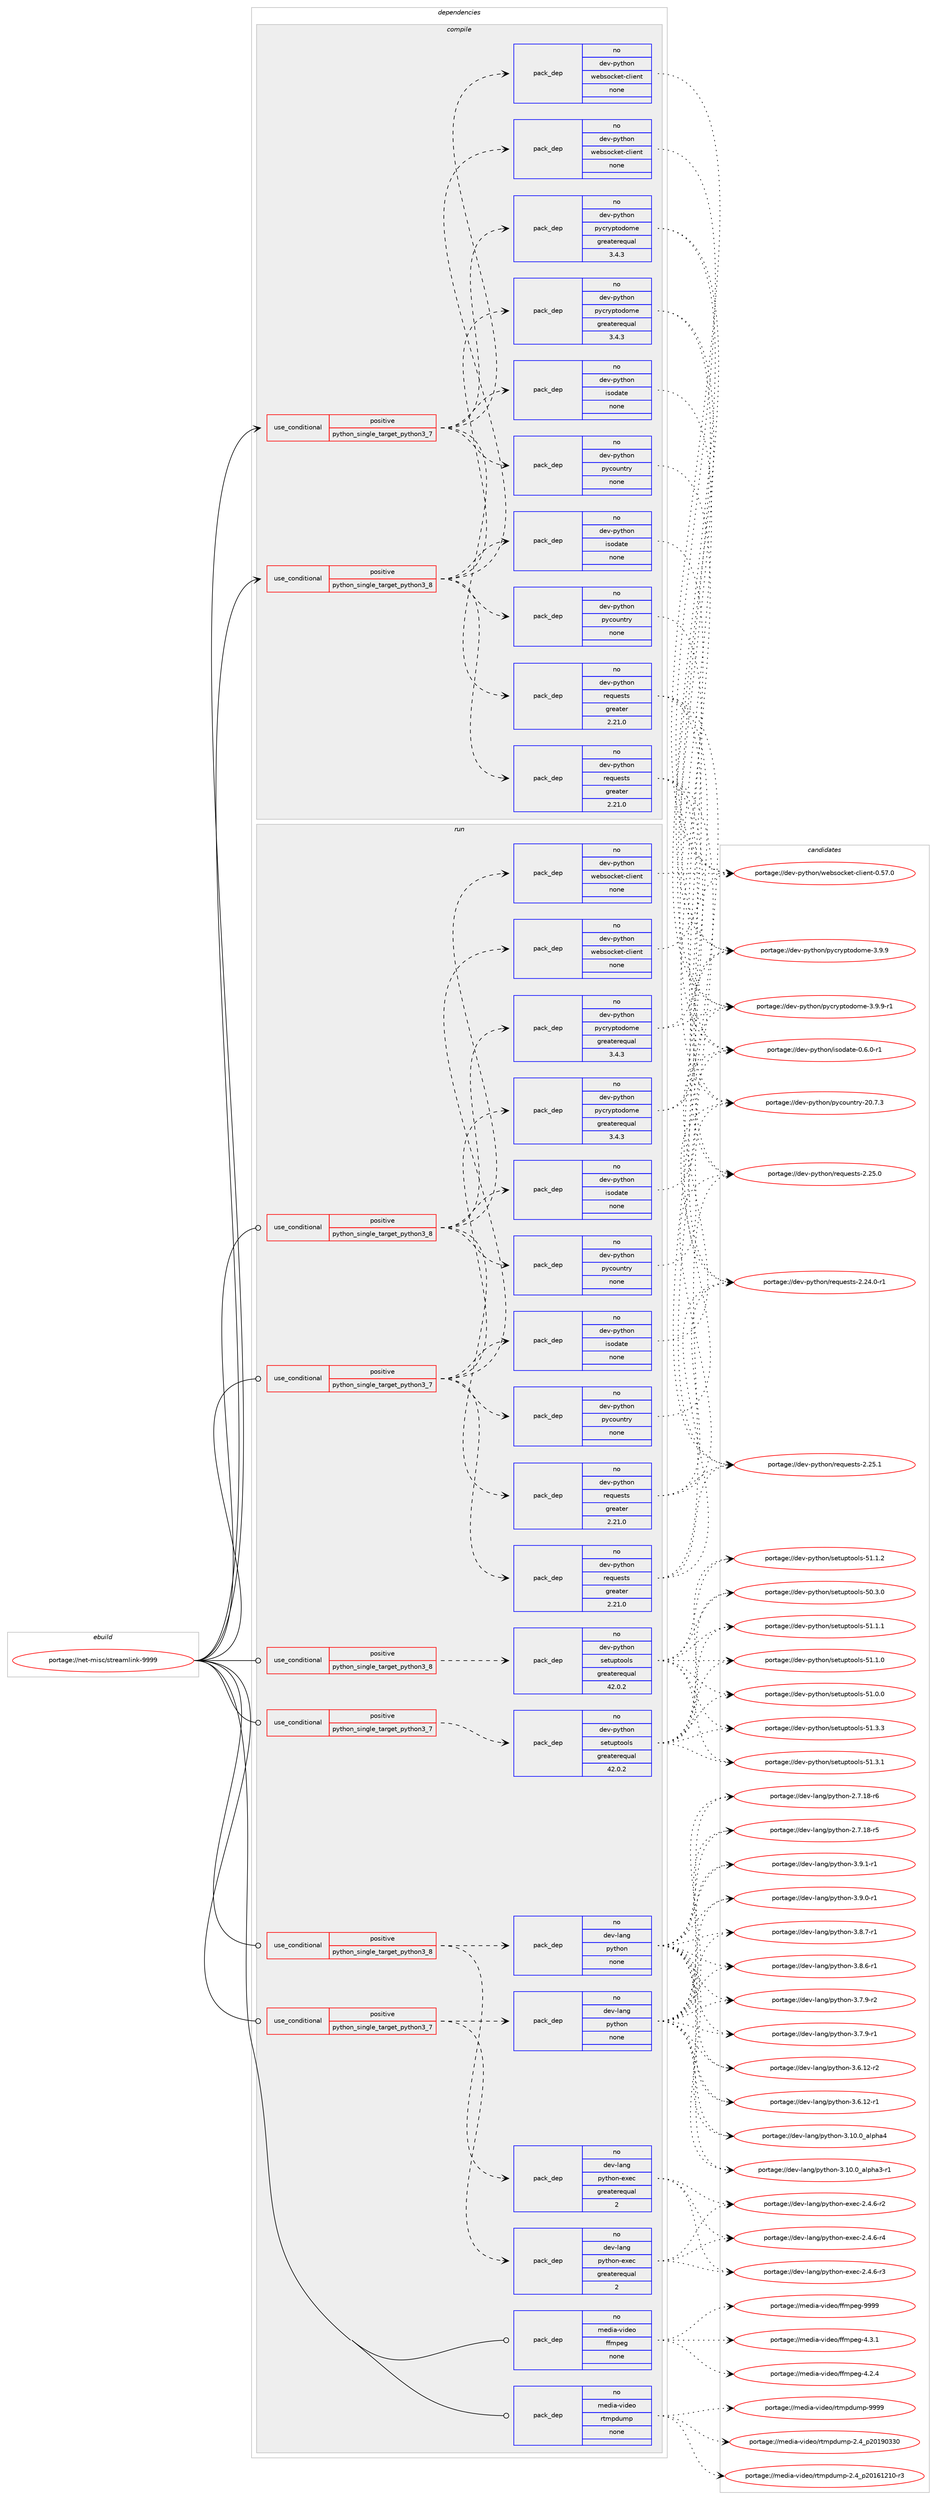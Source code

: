 digraph prolog {

# *************
# Graph options
# *************

newrank=true;
concentrate=true;
compound=true;
graph [rankdir=LR,fontname=Helvetica,fontsize=10,ranksep=1.5];#, ranksep=2.5, nodesep=0.2];
edge  [arrowhead=vee];
node  [fontname=Helvetica,fontsize=10];

# **********
# The ebuild
# **********

subgraph cluster_leftcol {
color=gray;
rank=same;
label=<<i>ebuild</i>>;
id [label="portage://net-misc/streamlink-9999", color=red, width=4, href="../net-misc/streamlink-9999.svg"];
}

# ****************
# The dependencies
# ****************

subgraph cluster_midcol {
color=gray;
label=<<i>dependencies</i>>;
subgraph cluster_compile {
fillcolor="#eeeeee";
style=filled;
label=<<i>compile</i>>;
subgraph cond7272 {
dependency23653 [label=<<TABLE BORDER="0" CELLBORDER="1" CELLSPACING="0" CELLPADDING="4"><TR><TD ROWSPAN="3" CELLPADDING="10">use_conditional</TD></TR><TR><TD>positive</TD></TR><TR><TD>python_single_target_python3_7</TD></TR></TABLE>>, shape=none, color=red];
subgraph pack16192 {
dependency23654 [label=<<TABLE BORDER="0" CELLBORDER="1" CELLSPACING="0" CELLPADDING="4" WIDTH="220"><TR><TD ROWSPAN="6" CELLPADDING="30">pack_dep</TD></TR><TR><TD WIDTH="110">no</TD></TR><TR><TD>dev-python</TD></TR><TR><TD>requests</TD></TR><TR><TD>greater</TD></TR><TR><TD>2.21.0</TD></TR></TABLE>>, shape=none, color=blue];
}
dependency23653:e -> dependency23654:w [weight=20,style="dashed",arrowhead="vee"];
subgraph pack16193 {
dependency23655 [label=<<TABLE BORDER="0" CELLBORDER="1" CELLSPACING="0" CELLPADDING="4" WIDTH="220"><TR><TD ROWSPAN="6" CELLPADDING="30">pack_dep</TD></TR><TR><TD WIDTH="110">no</TD></TR><TR><TD>dev-python</TD></TR><TR><TD>isodate</TD></TR><TR><TD>none</TD></TR><TR><TD></TD></TR></TABLE>>, shape=none, color=blue];
}
dependency23653:e -> dependency23655:w [weight=20,style="dashed",arrowhead="vee"];
subgraph pack16194 {
dependency23656 [label=<<TABLE BORDER="0" CELLBORDER="1" CELLSPACING="0" CELLPADDING="4" WIDTH="220"><TR><TD ROWSPAN="6" CELLPADDING="30">pack_dep</TD></TR><TR><TD WIDTH="110">no</TD></TR><TR><TD>dev-python</TD></TR><TR><TD>websocket-client</TD></TR><TR><TD>none</TD></TR><TR><TD></TD></TR></TABLE>>, shape=none, color=blue];
}
dependency23653:e -> dependency23656:w [weight=20,style="dashed",arrowhead="vee"];
subgraph pack16195 {
dependency23657 [label=<<TABLE BORDER="0" CELLBORDER="1" CELLSPACING="0" CELLPADDING="4" WIDTH="220"><TR><TD ROWSPAN="6" CELLPADDING="30">pack_dep</TD></TR><TR><TD WIDTH="110">no</TD></TR><TR><TD>dev-python</TD></TR><TR><TD>pycountry</TD></TR><TR><TD>none</TD></TR><TR><TD></TD></TR></TABLE>>, shape=none, color=blue];
}
dependency23653:e -> dependency23657:w [weight=20,style="dashed",arrowhead="vee"];
subgraph pack16196 {
dependency23658 [label=<<TABLE BORDER="0" CELLBORDER="1" CELLSPACING="0" CELLPADDING="4" WIDTH="220"><TR><TD ROWSPAN="6" CELLPADDING="30">pack_dep</TD></TR><TR><TD WIDTH="110">no</TD></TR><TR><TD>dev-python</TD></TR><TR><TD>pycryptodome</TD></TR><TR><TD>greaterequal</TD></TR><TR><TD>3.4.3</TD></TR></TABLE>>, shape=none, color=blue];
}
dependency23653:e -> dependency23658:w [weight=20,style="dashed",arrowhead="vee"];
}
id:e -> dependency23653:w [weight=20,style="solid",arrowhead="vee"];
subgraph cond7273 {
dependency23659 [label=<<TABLE BORDER="0" CELLBORDER="1" CELLSPACING="0" CELLPADDING="4"><TR><TD ROWSPAN="3" CELLPADDING="10">use_conditional</TD></TR><TR><TD>positive</TD></TR><TR><TD>python_single_target_python3_8</TD></TR></TABLE>>, shape=none, color=red];
subgraph pack16197 {
dependency23660 [label=<<TABLE BORDER="0" CELLBORDER="1" CELLSPACING="0" CELLPADDING="4" WIDTH="220"><TR><TD ROWSPAN="6" CELLPADDING="30">pack_dep</TD></TR><TR><TD WIDTH="110">no</TD></TR><TR><TD>dev-python</TD></TR><TR><TD>requests</TD></TR><TR><TD>greater</TD></TR><TR><TD>2.21.0</TD></TR></TABLE>>, shape=none, color=blue];
}
dependency23659:e -> dependency23660:w [weight=20,style="dashed",arrowhead="vee"];
subgraph pack16198 {
dependency23661 [label=<<TABLE BORDER="0" CELLBORDER="1" CELLSPACING="0" CELLPADDING="4" WIDTH="220"><TR><TD ROWSPAN="6" CELLPADDING="30">pack_dep</TD></TR><TR><TD WIDTH="110">no</TD></TR><TR><TD>dev-python</TD></TR><TR><TD>isodate</TD></TR><TR><TD>none</TD></TR><TR><TD></TD></TR></TABLE>>, shape=none, color=blue];
}
dependency23659:e -> dependency23661:w [weight=20,style="dashed",arrowhead="vee"];
subgraph pack16199 {
dependency23662 [label=<<TABLE BORDER="0" CELLBORDER="1" CELLSPACING="0" CELLPADDING="4" WIDTH="220"><TR><TD ROWSPAN="6" CELLPADDING="30">pack_dep</TD></TR><TR><TD WIDTH="110">no</TD></TR><TR><TD>dev-python</TD></TR><TR><TD>websocket-client</TD></TR><TR><TD>none</TD></TR><TR><TD></TD></TR></TABLE>>, shape=none, color=blue];
}
dependency23659:e -> dependency23662:w [weight=20,style="dashed",arrowhead="vee"];
subgraph pack16200 {
dependency23663 [label=<<TABLE BORDER="0" CELLBORDER="1" CELLSPACING="0" CELLPADDING="4" WIDTH="220"><TR><TD ROWSPAN="6" CELLPADDING="30">pack_dep</TD></TR><TR><TD WIDTH="110">no</TD></TR><TR><TD>dev-python</TD></TR><TR><TD>pycountry</TD></TR><TR><TD>none</TD></TR><TR><TD></TD></TR></TABLE>>, shape=none, color=blue];
}
dependency23659:e -> dependency23663:w [weight=20,style="dashed",arrowhead="vee"];
subgraph pack16201 {
dependency23664 [label=<<TABLE BORDER="0" CELLBORDER="1" CELLSPACING="0" CELLPADDING="4" WIDTH="220"><TR><TD ROWSPAN="6" CELLPADDING="30">pack_dep</TD></TR><TR><TD WIDTH="110">no</TD></TR><TR><TD>dev-python</TD></TR><TR><TD>pycryptodome</TD></TR><TR><TD>greaterequal</TD></TR><TR><TD>3.4.3</TD></TR></TABLE>>, shape=none, color=blue];
}
dependency23659:e -> dependency23664:w [weight=20,style="dashed",arrowhead="vee"];
}
id:e -> dependency23659:w [weight=20,style="solid",arrowhead="vee"];
}
subgraph cluster_compileandrun {
fillcolor="#eeeeee";
style=filled;
label=<<i>compile and run</i>>;
}
subgraph cluster_run {
fillcolor="#eeeeee";
style=filled;
label=<<i>run</i>>;
subgraph cond7274 {
dependency23665 [label=<<TABLE BORDER="0" CELLBORDER="1" CELLSPACING="0" CELLPADDING="4"><TR><TD ROWSPAN="3" CELLPADDING="10">use_conditional</TD></TR><TR><TD>positive</TD></TR><TR><TD>python_single_target_python3_7</TD></TR></TABLE>>, shape=none, color=red];
subgraph pack16202 {
dependency23666 [label=<<TABLE BORDER="0" CELLBORDER="1" CELLSPACING="0" CELLPADDING="4" WIDTH="220"><TR><TD ROWSPAN="6" CELLPADDING="30">pack_dep</TD></TR><TR><TD WIDTH="110">no</TD></TR><TR><TD>dev-lang</TD></TR><TR><TD>python</TD></TR><TR><TD>none</TD></TR><TR><TD></TD></TR></TABLE>>, shape=none, color=blue];
}
dependency23665:e -> dependency23666:w [weight=20,style="dashed",arrowhead="vee"];
subgraph pack16203 {
dependency23667 [label=<<TABLE BORDER="0" CELLBORDER="1" CELLSPACING="0" CELLPADDING="4" WIDTH="220"><TR><TD ROWSPAN="6" CELLPADDING="30">pack_dep</TD></TR><TR><TD WIDTH="110">no</TD></TR><TR><TD>dev-lang</TD></TR><TR><TD>python-exec</TD></TR><TR><TD>greaterequal</TD></TR><TR><TD>2</TD></TR></TABLE>>, shape=none, color=blue];
}
dependency23665:e -> dependency23667:w [weight=20,style="dashed",arrowhead="vee"];
}
id:e -> dependency23665:w [weight=20,style="solid",arrowhead="odot"];
subgraph cond7275 {
dependency23668 [label=<<TABLE BORDER="0" CELLBORDER="1" CELLSPACING="0" CELLPADDING="4"><TR><TD ROWSPAN="3" CELLPADDING="10">use_conditional</TD></TR><TR><TD>positive</TD></TR><TR><TD>python_single_target_python3_7</TD></TR></TABLE>>, shape=none, color=red];
subgraph pack16204 {
dependency23669 [label=<<TABLE BORDER="0" CELLBORDER="1" CELLSPACING="0" CELLPADDING="4" WIDTH="220"><TR><TD ROWSPAN="6" CELLPADDING="30">pack_dep</TD></TR><TR><TD WIDTH="110">no</TD></TR><TR><TD>dev-python</TD></TR><TR><TD>requests</TD></TR><TR><TD>greater</TD></TR><TR><TD>2.21.0</TD></TR></TABLE>>, shape=none, color=blue];
}
dependency23668:e -> dependency23669:w [weight=20,style="dashed",arrowhead="vee"];
subgraph pack16205 {
dependency23670 [label=<<TABLE BORDER="0" CELLBORDER="1" CELLSPACING="0" CELLPADDING="4" WIDTH="220"><TR><TD ROWSPAN="6" CELLPADDING="30">pack_dep</TD></TR><TR><TD WIDTH="110">no</TD></TR><TR><TD>dev-python</TD></TR><TR><TD>isodate</TD></TR><TR><TD>none</TD></TR><TR><TD></TD></TR></TABLE>>, shape=none, color=blue];
}
dependency23668:e -> dependency23670:w [weight=20,style="dashed",arrowhead="vee"];
subgraph pack16206 {
dependency23671 [label=<<TABLE BORDER="0" CELLBORDER="1" CELLSPACING="0" CELLPADDING="4" WIDTH="220"><TR><TD ROWSPAN="6" CELLPADDING="30">pack_dep</TD></TR><TR><TD WIDTH="110">no</TD></TR><TR><TD>dev-python</TD></TR><TR><TD>websocket-client</TD></TR><TR><TD>none</TD></TR><TR><TD></TD></TR></TABLE>>, shape=none, color=blue];
}
dependency23668:e -> dependency23671:w [weight=20,style="dashed",arrowhead="vee"];
subgraph pack16207 {
dependency23672 [label=<<TABLE BORDER="0" CELLBORDER="1" CELLSPACING="0" CELLPADDING="4" WIDTH="220"><TR><TD ROWSPAN="6" CELLPADDING="30">pack_dep</TD></TR><TR><TD WIDTH="110">no</TD></TR><TR><TD>dev-python</TD></TR><TR><TD>pycountry</TD></TR><TR><TD>none</TD></TR><TR><TD></TD></TR></TABLE>>, shape=none, color=blue];
}
dependency23668:e -> dependency23672:w [weight=20,style="dashed",arrowhead="vee"];
subgraph pack16208 {
dependency23673 [label=<<TABLE BORDER="0" CELLBORDER="1" CELLSPACING="0" CELLPADDING="4" WIDTH="220"><TR><TD ROWSPAN="6" CELLPADDING="30">pack_dep</TD></TR><TR><TD WIDTH="110">no</TD></TR><TR><TD>dev-python</TD></TR><TR><TD>pycryptodome</TD></TR><TR><TD>greaterequal</TD></TR><TR><TD>3.4.3</TD></TR></TABLE>>, shape=none, color=blue];
}
dependency23668:e -> dependency23673:w [weight=20,style="dashed",arrowhead="vee"];
}
id:e -> dependency23668:w [weight=20,style="solid",arrowhead="odot"];
subgraph cond7276 {
dependency23674 [label=<<TABLE BORDER="0" CELLBORDER="1" CELLSPACING="0" CELLPADDING="4"><TR><TD ROWSPAN="3" CELLPADDING="10">use_conditional</TD></TR><TR><TD>positive</TD></TR><TR><TD>python_single_target_python3_7</TD></TR></TABLE>>, shape=none, color=red];
subgraph pack16209 {
dependency23675 [label=<<TABLE BORDER="0" CELLBORDER="1" CELLSPACING="0" CELLPADDING="4" WIDTH="220"><TR><TD ROWSPAN="6" CELLPADDING="30">pack_dep</TD></TR><TR><TD WIDTH="110">no</TD></TR><TR><TD>dev-python</TD></TR><TR><TD>setuptools</TD></TR><TR><TD>greaterequal</TD></TR><TR><TD>42.0.2</TD></TR></TABLE>>, shape=none, color=blue];
}
dependency23674:e -> dependency23675:w [weight=20,style="dashed",arrowhead="vee"];
}
id:e -> dependency23674:w [weight=20,style="solid",arrowhead="odot"];
subgraph cond7277 {
dependency23676 [label=<<TABLE BORDER="0" CELLBORDER="1" CELLSPACING="0" CELLPADDING="4"><TR><TD ROWSPAN="3" CELLPADDING="10">use_conditional</TD></TR><TR><TD>positive</TD></TR><TR><TD>python_single_target_python3_8</TD></TR></TABLE>>, shape=none, color=red];
subgraph pack16210 {
dependency23677 [label=<<TABLE BORDER="0" CELLBORDER="1" CELLSPACING="0" CELLPADDING="4" WIDTH="220"><TR><TD ROWSPAN="6" CELLPADDING="30">pack_dep</TD></TR><TR><TD WIDTH="110">no</TD></TR><TR><TD>dev-lang</TD></TR><TR><TD>python</TD></TR><TR><TD>none</TD></TR><TR><TD></TD></TR></TABLE>>, shape=none, color=blue];
}
dependency23676:e -> dependency23677:w [weight=20,style="dashed",arrowhead="vee"];
subgraph pack16211 {
dependency23678 [label=<<TABLE BORDER="0" CELLBORDER="1" CELLSPACING="0" CELLPADDING="4" WIDTH="220"><TR><TD ROWSPAN="6" CELLPADDING="30">pack_dep</TD></TR><TR><TD WIDTH="110">no</TD></TR><TR><TD>dev-lang</TD></TR><TR><TD>python-exec</TD></TR><TR><TD>greaterequal</TD></TR><TR><TD>2</TD></TR></TABLE>>, shape=none, color=blue];
}
dependency23676:e -> dependency23678:w [weight=20,style="dashed",arrowhead="vee"];
}
id:e -> dependency23676:w [weight=20,style="solid",arrowhead="odot"];
subgraph cond7278 {
dependency23679 [label=<<TABLE BORDER="0" CELLBORDER="1" CELLSPACING="0" CELLPADDING="4"><TR><TD ROWSPAN="3" CELLPADDING="10">use_conditional</TD></TR><TR><TD>positive</TD></TR><TR><TD>python_single_target_python3_8</TD></TR></TABLE>>, shape=none, color=red];
subgraph pack16212 {
dependency23680 [label=<<TABLE BORDER="0" CELLBORDER="1" CELLSPACING="0" CELLPADDING="4" WIDTH="220"><TR><TD ROWSPAN="6" CELLPADDING="30">pack_dep</TD></TR><TR><TD WIDTH="110">no</TD></TR><TR><TD>dev-python</TD></TR><TR><TD>requests</TD></TR><TR><TD>greater</TD></TR><TR><TD>2.21.0</TD></TR></TABLE>>, shape=none, color=blue];
}
dependency23679:e -> dependency23680:w [weight=20,style="dashed",arrowhead="vee"];
subgraph pack16213 {
dependency23681 [label=<<TABLE BORDER="0" CELLBORDER="1" CELLSPACING="0" CELLPADDING="4" WIDTH="220"><TR><TD ROWSPAN="6" CELLPADDING="30">pack_dep</TD></TR><TR><TD WIDTH="110">no</TD></TR><TR><TD>dev-python</TD></TR><TR><TD>isodate</TD></TR><TR><TD>none</TD></TR><TR><TD></TD></TR></TABLE>>, shape=none, color=blue];
}
dependency23679:e -> dependency23681:w [weight=20,style="dashed",arrowhead="vee"];
subgraph pack16214 {
dependency23682 [label=<<TABLE BORDER="0" CELLBORDER="1" CELLSPACING="0" CELLPADDING="4" WIDTH="220"><TR><TD ROWSPAN="6" CELLPADDING="30">pack_dep</TD></TR><TR><TD WIDTH="110">no</TD></TR><TR><TD>dev-python</TD></TR><TR><TD>websocket-client</TD></TR><TR><TD>none</TD></TR><TR><TD></TD></TR></TABLE>>, shape=none, color=blue];
}
dependency23679:e -> dependency23682:w [weight=20,style="dashed",arrowhead="vee"];
subgraph pack16215 {
dependency23683 [label=<<TABLE BORDER="0" CELLBORDER="1" CELLSPACING="0" CELLPADDING="4" WIDTH="220"><TR><TD ROWSPAN="6" CELLPADDING="30">pack_dep</TD></TR><TR><TD WIDTH="110">no</TD></TR><TR><TD>dev-python</TD></TR><TR><TD>pycountry</TD></TR><TR><TD>none</TD></TR><TR><TD></TD></TR></TABLE>>, shape=none, color=blue];
}
dependency23679:e -> dependency23683:w [weight=20,style="dashed",arrowhead="vee"];
subgraph pack16216 {
dependency23684 [label=<<TABLE BORDER="0" CELLBORDER="1" CELLSPACING="0" CELLPADDING="4" WIDTH="220"><TR><TD ROWSPAN="6" CELLPADDING="30">pack_dep</TD></TR><TR><TD WIDTH="110">no</TD></TR><TR><TD>dev-python</TD></TR><TR><TD>pycryptodome</TD></TR><TR><TD>greaterequal</TD></TR><TR><TD>3.4.3</TD></TR></TABLE>>, shape=none, color=blue];
}
dependency23679:e -> dependency23684:w [weight=20,style="dashed",arrowhead="vee"];
}
id:e -> dependency23679:w [weight=20,style="solid",arrowhead="odot"];
subgraph cond7279 {
dependency23685 [label=<<TABLE BORDER="0" CELLBORDER="1" CELLSPACING="0" CELLPADDING="4"><TR><TD ROWSPAN="3" CELLPADDING="10">use_conditional</TD></TR><TR><TD>positive</TD></TR><TR><TD>python_single_target_python3_8</TD></TR></TABLE>>, shape=none, color=red];
subgraph pack16217 {
dependency23686 [label=<<TABLE BORDER="0" CELLBORDER="1" CELLSPACING="0" CELLPADDING="4" WIDTH="220"><TR><TD ROWSPAN="6" CELLPADDING="30">pack_dep</TD></TR><TR><TD WIDTH="110">no</TD></TR><TR><TD>dev-python</TD></TR><TR><TD>setuptools</TD></TR><TR><TD>greaterequal</TD></TR><TR><TD>42.0.2</TD></TR></TABLE>>, shape=none, color=blue];
}
dependency23685:e -> dependency23686:w [weight=20,style="dashed",arrowhead="vee"];
}
id:e -> dependency23685:w [weight=20,style="solid",arrowhead="odot"];
subgraph pack16218 {
dependency23687 [label=<<TABLE BORDER="0" CELLBORDER="1" CELLSPACING="0" CELLPADDING="4" WIDTH="220"><TR><TD ROWSPAN="6" CELLPADDING="30">pack_dep</TD></TR><TR><TD WIDTH="110">no</TD></TR><TR><TD>media-video</TD></TR><TR><TD>ffmpeg</TD></TR><TR><TD>none</TD></TR><TR><TD></TD></TR></TABLE>>, shape=none, color=blue];
}
id:e -> dependency23687:w [weight=20,style="solid",arrowhead="odot"];
subgraph pack16219 {
dependency23688 [label=<<TABLE BORDER="0" CELLBORDER="1" CELLSPACING="0" CELLPADDING="4" WIDTH="220"><TR><TD ROWSPAN="6" CELLPADDING="30">pack_dep</TD></TR><TR><TD WIDTH="110">no</TD></TR><TR><TD>media-video</TD></TR><TR><TD>rtmpdump</TD></TR><TR><TD>none</TD></TR><TR><TD></TD></TR></TABLE>>, shape=none, color=blue];
}
id:e -> dependency23688:w [weight=20,style="solid",arrowhead="odot"];
}
}

# **************
# The candidates
# **************

subgraph cluster_choices {
rank=same;
color=gray;
label=<<i>candidates</i>>;

subgraph choice16192 {
color=black;
nodesep=1;
choice100101118451121211161041111104711410111311710111511611545504650534649 [label="portage://dev-python/requests-2.25.1", color=red, width=4,href="../dev-python/requests-2.25.1.svg"];
choice100101118451121211161041111104711410111311710111511611545504650534648 [label="portage://dev-python/requests-2.25.0", color=red, width=4,href="../dev-python/requests-2.25.0.svg"];
choice1001011184511212111610411111047114101113117101115116115455046505246484511449 [label="portage://dev-python/requests-2.24.0-r1", color=red, width=4,href="../dev-python/requests-2.24.0-r1.svg"];
dependency23654:e -> choice100101118451121211161041111104711410111311710111511611545504650534649:w [style=dotted,weight="100"];
dependency23654:e -> choice100101118451121211161041111104711410111311710111511611545504650534648:w [style=dotted,weight="100"];
dependency23654:e -> choice1001011184511212111610411111047114101113117101115116115455046505246484511449:w [style=dotted,weight="100"];
}
subgraph choice16193 {
color=black;
nodesep=1;
choice1001011184511212111610411111047105115111100971161014548465446484511449 [label="portage://dev-python/isodate-0.6.0-r1", color=red, width=4,href="../dev-python/isodate-0.6.0-r1.svg"];
dependency23655:e -> choice1001011184511212111610411111047105115111100971161014548465446484511449:w [style=dotted,weight="100"];
}
subgraph choice16194 {
color=black;
nodesep=1;
choice10010111845112121116104111110471191019811511199107101116459910810510111011645484653554648 [label="portage://dev-python/websocket-client-0.57.0", color=red, width=4,href="../dev-python/websocket-client-0.57.0.svg"];
dependency23656:e -> choice10010111845112121116104111110471191019811511199107101116459910810510111011645484653554648:w [style=dotted,weight="100"];
}
subgraph choice16195 {
color=black;
nodesep=1;
choice10010111845112121116104111110471121219911111711011611412145504846554651 [label="portage://dev-python/pycountry-20.7.3", color=red, width=4,href="../dev-python/pycountry-20.7.3.svg"];
dependency23657:e -> choice10010111845112121116104111110471121219911111711011611412145504846554651:w [style=dotted,weight="100"];
}
subgraph choice16196 {
color=black;
nodesep=1;
choice1001011184511212111610411111047112121991141211121161111001111091014551465746574511449 [label="portage://dev-python/pycryptodome-3.9.9-r1", color=red, width=4,href="../dev-python/pycryptodome-3.9.9-r1.svg"];
choice100101118451121211161041111104711212199114121112116111100111109101455146574657 [label="portage://dev-python/pycryptodome-3.9.9", color=red, width=4,href="../dev-python/pycryptodome-3.9.9.svg"];
dependency23658:e -> choice1001011184511212111610411111047112121991141211121161111001111091014551465746574511449:w [style=dotted,weight="100"];
dependency23658:e -> choice100101118451121211161041111104711212199114121112116111100111109101455146574657:w [style=dotted,weight="100"];
}
subgraph choice16197 {
color=black;
nodesep=1;
choice100101118451121211161041111104711410111311710111511611545504650534649 [label="portage://dev-python/requests-2.25.1", color=red, width=4,href="../dev-python/requests-2.25.1.svg"];
choice100101118451121211161041111104711410111311710111511611545504650534648 [label="portage://dev-python/requests-2.25.0", color=red, width=4,href="../dev-python/requests-2.25.0.svg"];
choice1001011184511212111610411111047114101113117101115116115455046505246484511449 [label="portage://dev-python/requests-2.24.0-r1", color=red, width=4,href="../dev-python/requests-2.24.0-r1.svg"];
dependency23660:e -> choice100101118451121211161041111104711410111311710111511611545504650534649:w [style=dotted,weight="100"];
dependency23660:e -> choice100101118451121211161041111104711410111311710111511611545504650534648:w [style=dotted,weight="100"];
dependency23660:e -> choice1001011184511212111610411111047114101113117101115116115455046505246484511449:w [style=dotted,weight="100"];
}
subgraph choice16198 {
color=black;
nodesep=1;
choice1001011184511212111610411111047105115111100971161014548465446484511449 [label="portage://dev-python/isodate-0.6.0-r1", color=red, width=4,href="../dev-python/isodate-0.6.0-r1.svg"];
dependency23661:e -> choice1001011184511212111610411111047105115111100971161014548465446484511449:w [style=dotted,weight="100"];
}
subgraph choice16199 {
color=black;
nodesep=1;
choice10010111845112121116104111110471191019811511199107101116459910810510111011645484653554648 [label="portage://dev-python/websocket-client-0.57.0", color=red, width=4,href="../dev-python/websocket-client-0.57.0.svg"];
dependency23662:e -> choice10010111845112121116104111110471191019811511199107101116459910810510111011645484653554648:w [style=dotted,weight="100"];
}
subgraph choice16200 {
color=black;
nodesep=1;
choice10010111845112121116104111110471121219911111711011611412145504846554651 [label="portage://dev-python/pycountry-20.7.3", color=red, width=4,href="../dev-python/pycountry-20.7.3.svg"];
dependency23663:e -> choice10010111845112121116104111110471121219911111711011611412145504846554651:w [style=dotted,weight="100"];
}
subgraph choice16201 {
color=black;
nodesep=1;
choice1001011184511212111610411111047112121991141211121161111001111091014551465746574511449 [label="portage://dev-python/pycryptodome-3.9.9-r1", color=red, width=4,href="../dev-python/pycryptodome-3.9.9-r1.svg"];
choice100101118451121211161041111104711212199114121112116111100111109101455146574657 [label="portage://dev-python/pycryptodome-3.9.9", color=red, width=4,href="../dev-python/pycryptodome-3.9.9.svg"];
dependency23664:e -> choice1001011184511212111610411111047112121991141211121161111001111091014551465746574511449:w [style=dotted,weight="100"];
dependency23664:e -> choice100101118451121211161041111104711212199114121112116111100111109101455146574657:w [style=dotted,weight="100"];
}
subgraph choice16202 {
color=black;
nodesep=1;
choice1001011184510897110103471121211161041111104551465746494511449 [label="portage://dev-lang/python-3.9.1-r1", color=red, width=4,href="../dev-lang/python-3.9.1-r1.svg"];
choice1001011184510897110103471121211161041111104551465746484511449 [label="portage://dev-lang/python-3.9.0-r1", color=red, width=4,href="../dev-lang/python-3.9.0-r1.svg"];
choice1001011184510897110103471121211161041111104551465646554511449 [label="portage://dev-lang/python-3.8.7-r1", color=red, width=4,href="../dev-lang/python-3.8.7-r1.svg"];
choice1001011184510897110103471121211161041111104551465646544511449 [label="portage://dev-lang/python-3.8.6-r1", color=red, width=4,href="../dev-lang/python-3.8.6-r1.svg"];
choice1001011184510897110103471121211161041111104551465546574511450 [label="portage://dev-lang/python-3.7.9-r2", color=red, width=4,href="../dev-lang/python-3.7.9-r2.svg"];
choice1001011184510897110103471121211161041111104551465546574511449 [label="portage://dev-lang/python-3.7.9-r1", color=red, width=4,href="../dev-lang/python-3.7.9-r1.svg"];
choice100101118451089711010347112121116104111110455146544649504511450 [label="portage://dev-lang/python-3.6.12-r2", color=red, width=4,href="../dev-lang/python-3.6.12-r2.svg"];
choice100101118451089711010347112121116104111110455146544649504511449 [label="portage://dev-lang/python-3.6.12-r1", color=red, width=4,href="../dev-lang/python-3.6.12-r1.svg"];
choice1001011184510897110103471121211161041111104551464948464895971081121049752 [label="portage://dev-lang/python-3.10.0_alpha4", color=red, width=4,href="../dev-lang/python-3.10.0_alpha4.svg"];
choice10010111845108971101034711212111610411111045514649484648959710811210497514511449 [label="portage://dev-lang/python-3.10.0_alpha3-r1", color=red, width=4,href="../dev-lang/python-3.10.0_alpha3-r1.svg"];
choice100101118451089711010347112121116104111110455046554649564511454 [label="portage://dev-lang/python-2.7.18-r6", color=red, width=4,href="../dev-lang/python-2.7.18-r6.svg"];
choice100101118451089711010347112121116104111110455046554649564511453 [label="portage://dev-lang/python-2.7.18-r5", color=red, width=4,href="../dev-lang/python-2.7.18-r5.svg"];
dependency23666:e -> choice1001011184510897110103471121211161041111104551465746494511449:w [style=dotted,weight="100"];
dependency23666:e -> choice1001011184510897110103471121211161041111104551465746484511449:w [style=dotted,weight="100"];
dependency23666:e -> choice1001011184510897110103471121211161041111104551465646554511449:w [style=dotted,weight="100"];
dependency23666:e -> choice1001011184510897110103471121211161041111104551465646544511449:w [style=dotted,weight="100"];
dependency23666:e -> choice1001011184510897110103471121211161041111104551465546574511450:w [style=dotted,weight="100"];
dependency23666:e -> choice1001011184510897110103471121211161041111104551465546574511449:w [style=dotted,weight="100"];
dependency23666:e -> choice100101118451089711010347112121116104111110455146544649504511450:w [style=dotted,weight="100"];
dependency23666:e -> choice100101118451089711010347112121116104111110455146544649504511449:w [style=dotted,weight="100"];
dependency23666:e -> choice1001011184510897110103471121211161041111104551464948464895971081121049752:w [style=dotted,weight="100"];
dependency23666:e -> choice10010111845108971101034711212111610411111045514649484648959710811210497514511449:w [style=dotted,weight="100"];
dependency23666:e -> choice100101118451089711010347112121116104111110455046554649564511454:w [style=dotted,weight="100"];
dependency23666:e -> choice100101118451089711010347112121116104111110455046554649564511453:w [style=dotted,weight="100"];
}
subgraph choice16203 {
color=black;
nodesep=1;
choice10010111845108971101034711212111610411111045101120101994550465246544511452 [label="portage://dev-lang/python-exec-2.4.6-r4", color=red, width=4,href="../dev-lang/python-exec-2.4.6-r4.svg"];
choice10010111845108971101034711212111610411111045101120101994550465246544511451 [label="portage://dev-lang/python-exec-2.4.6-r3", color=red, width=4,href="../dev-lang/python-exec-2.4.6-r3.svg"];
choice10010111845108971101034711212111610411111045101120101994550465246544511450 [label="portage://dev-lang/python-exec-2.4.6-r2", color=red, width=4,href="../dev-lang/python-exec-2.4.6-r2.svg"];
dependency23667:e -> choice10010111845108971101034711212111610411111045101120101994550465246544511452:w [style=dotted,weight="100"];
dependency23667:e -> choice10010111845108971101034711212111610411111045101120101994550465246544511451:w [style=dotted,weight="100"];
dependency23667:e -> choice10010111845108971101034711212111610411111045101120101994550465246544511450:w [style=dotted,weight="100"];
}
subgraph choice16204 {
color=black;
nodesep=1;
choice100101118451121211161041111104711410111311710111511611545504650534649 [label="portage://dev-python/requests-2.25.1", color=red, width=4,href="../dev-python/requests-2.25.1.svg"];
choice100101118451121211161041111104711410111311710111511611545504650534648 [label="portage://dev-python/requests-2.25.0", color=red, width=4,href="../dev-python/requests-2.25.0.svg"];
choice1001011184511212111610411111047114101113117101115116115455046505246484511449 [label="portage://dev-python/requests-2.24.0-r1", color=red, width=4,href="../dev-python/requests-2.24.0-r1.svg"];
dependency23669:e -> choice100101118451121211161041111104711410111311710111511611545504650534649:w [style=dotted,weight="100"];
dependency23669:e -> choice100101118451121211161041111104711410111311710111511611545504650534648:w [style=dotted,weight="100"];
dependency23669:e -> choice1001011184511212111610411111047114101113117101115116115455046505246484511449:w [style=dotted,weight="100"];
}
subgraph choice16205 {
color=black;
nodesep=1;
choice1001011184511212111610411111047105115111100971161014548465446484511449 [label="portage://dev-python/isodate-0.6.0-r1", color=red, width=4,href="../dev-python/isodate-0.6.0-r1.svg"];
dependency23670:e -> choice1001011184511212111610411111047105115111100971161014548465446484511449:w [style=dotted,weight="100"];
}
subgraph choice16206 {
color=black;
nodesep=1;
choice10010111845112121116104111110471191019811511199107101116459910810510111011645484653554648 [label="portage://dev-python/websocket-client-0.57.0", color=red, width=4,href="../dev-python/websocket-client-0.57.0.svg"];
dependency23671:e -> choice10010111845112121116104111110471191019811511199107101116459910810510111011645484653554648:w [style=dotted,weight="100"];
}
subgraph choice16207 {
color=black;
nodesep=1;
choice10010111845112121116104111110471121219911111711011611412145504846554651 [label="portage://dev-python/pycountry-20.7.3", color=red, width=4,href="../dev-python/pycountry-20.7.3.svg"];
dependency23672:e -> choice10010111845112121116104111110471121219911111711011611412145504846554651:w [style=dotted,weight="100"];
}
subgraph choice16208 {
color=black;
nodesep=1;
choice1001011184511212111610411111047112121991141211121161111001111091014551465746574511449 [label="portage://dev-python/pycryptodome-3.9.9-r1", color=red, width=4,href="../dev-python/pycryptodome-3.9.9-r1.svg"];
choice100101118451121211161041111104711212199114121112116111100111109101455146574657 [label="portage://dev-python/pycryptodome-3.9.9", color=red, width=4,href="../dev-python/pycryptodome-3.9.9.svg"];
dependency23673:e -> choice1001011184511212111610411111047112121991141211121161111001111091014551465746574511449:w [style=dotted,weight="100"];
dependency23673:e -> choice100101118451121211161041111104711212199114121112116111100111109101455146574657:w [style=dotted,weight="100"];
}
subgraph choice16209 {
color=black;
nodesep=1;
choice100101118451121211161041111104711510111611711211611111110811545534946514651 [label="portage://dev-python/setuptools-51.3.3", color=red, width=4,href="../dev-python/setuptools-51.3.3.svg"];
choice100101118451121211161041111104711510111611711211611111110811545534946514649 [label="portage://dev-python/setuptools-51.3.1", color=red, width=4,href="../dev-python/setuptools-51.3.1.svg"];
choice100101118451121211161041111104711510111611711211611111110811545534946494650 [label="portage://dev-python/setuptools-51.1.2", color=red, width=4,href="../dev-python/setuptools-51.1.2.svg"];
choice100101118451121211161041111104711510111611711211611111110811545534946494649 [label="portage://dev-python/setuptools-51.1.1", color=red, width=4,href="../dev-python/setuptools-51.1.1.svg"];
choice100101118451121211161041111104711510111611711211611111110811545534946494648 [label="portage://dev-python/setuptools-51.1.0", color=red, width=4,href="../dev-python/setuptools-51.1.0.svg"];
choice100101118451121211161041111104711510111611711211611111110811545534946484648 [label="portage://dev-python/setuptools-51.0.0", color=red, width=4,href="../dev-python/setuptools-51.0.0.svg"];
choice100101118451121211161041111104711510111611711211611111110811545534846514648 [label="portage://dev-python/setuptools-50.3.0", color=red, width=4,href="../dev-python/setuptools-50.3.0.svg"];
dependency23675:e -> choice100101118451121211161041111104711510111611711211611111110811545534946514651:w [style=dotted,weight="100"];
dependency23675:e -> choice100101118451121211161041111104711510111611711211611111110811545534946514649:w [style=dotted,weight="100"];
dependency23675:e -> choice100101118451121211161041111104711510111611711211611111110811545534946494650:w [style=dotted,weight="100"];
dependency23675:e -> choice100101118451121211161041111104711510111611711211611111110811545534946494649:w [style=dotted,weight="100"];
dependency23675:e -> choice100101118451121211161041111104711510111611711211611111110811545534946494648:w [style=dotted,weight="100"];
dependency23675:e -> choice100101118451121211161041111104711510111611711211611111110811545534946484648:w [style=dotted,weight="100"];
dependency23675:e -> choice100101118451121211161041111104711510111611711211611111110811545534846514648:w [style=dotted,weight="100"];
}
subgraph choice16210 {
color=black;
nodesep=1;
choice1001011184510897110103471121211161041111104551465746494511449 [label="portage://dev-lang/python-3.9.1-r1", color=red, width=4,href="../dev-lang/python-3.9.1-r1.svg"];
choice1001011184510897110103471121211161041111104551465746484511449 [label="portage://dev-lang/python-3.9.0-r1", color=red, width=4,href="../dev-lang/python-3.9.0-r1.svg"];
choice1001011184510897110103471121211161041111104551465646554511449 [label="portage://dev-lang/python-3.8.7-r1", color=red, width=4,href="../dev-lang/python-3.8.7-r1.svg"];
choice1001011184510897110103471121211161041111104551465646544511449 [label="portage://dev-lang/python-3.8.6-r1", color=red, width=4,href="../dev-lang/python-3.8.6-r1.svg"];
choice1001011184510897110103471121211161041111104551465546574511450 [label="portage://dev-lang/python-3.7.9-r2", color=red, width=4,href="../dev-lang/python-3.7.9-r2.svg"];
choice1001011184510897110103471121211161041111104551465546574511449 [label="portage://dev-lang/python-3.7.9-r1", color=red, width=4,href="../dev-lang/python-3.7.9-r1.svg"];
choice100101118451089711010347112121116104111110455146544649504511450 [label="portage://dev-lang/python-3.6.12-r2", color=red, width=4,href="../dev-lang/python-3.6.12-r2.svg"];
choice100101118451089711010347112121116104111110455146544649504511449 [label="portage://dev-lang/python-3.6.12-r1", color=red, width=4,href="../dev-lang/python-3.6.12-r1.svg"];
choice1001011184510897110103471121211161041111104551464948464895971081121049752 [label="portage://dev-lang/python-3.10.0_alpha4", color=red, width=4,href="../dev-lang/python-3.10.0_alpha4.svg"];
choice10010111845108971101034711212111610411111045514649484648959710811210497514511449 [label="portage://dev-lang/python-3.10.0_alpha3-r1", color=red, width=4,href="../dev-lang/python-3.10.0_alpha3-r1.svg"];
choice100101118451089711010347112121116104111110455046554649564511454 [label="portage://dev-lang/python-2.7.18-r6", color=red, width=4,href="../dev-lang/python-2.7.18-r6.svg"];
choice100101118451089711010347112121116104111110455046554649564511453 [label="portage://dev-lang/python-2.7.18-r5", color=red, width=4,href="../dev-lang/python-2.7.18-r5.svg"];
dependency23677:e -> choice1001011184510897110103471121211161041111104551465746494511449:w [style=dotted,weight="100"];
dependency23677:e -> choice1001011184510897110103471121211161041111104551465746484511449:w [style=dotted,weight="100"];
dependency23677:e -> choice1001011184510897110103471121211161041111104551465646554511449:w [style=dotted,weight="100"];
dependency23677:e -> choice1001011184510897110103471121211161041111104551465646544511449:w [style=dotted,weight="100"];
dependency23677:e -> choice1001011184510897110103471121211161041111104551465546574511450:w [style=dotted,weight="100"];
dependency23677:e -> choice1001011184510897110103471121211161041111104551465546574511449:w [style=dotted,weight="100"];
dependency23677:e -> choice100101118451089711010347112121116104111110455146544649504511450:w [style=dotted,weight="100"];
dependency23677:e -> choice100101118451089711010347112121116104111110455146544649504511449:w [style=dotted,weight="100"];
dependency23677:e -> choice1001011184510897110103471121211161041111104551464948464895971081121049752:w [style=dotted,weight="100"];
dependency23677:e -> choice10010111845108971101034711212111610411111045514649484648959710811210497514511449:w [style=dotted,weight="100"];
dependency23677:e -> choice100101118451089711010347112121116104111110455046554649564511454:w [style=dotted,weight="100"];
dependency23677:e -> choice100101118451089711010347112121116104111110455046554649564511453:w [style=dotted,weight="100"];
}
subgraph choice16211 {
color=black;
nodesep=1;
choice10010111845108971101034711212111610411111045101120101994550465246544511452 [label="portage://dev-lang/python-exec-2.4.6-r4", color=red, width=4,href="../dev-lang/python-exec-2.4.6-r4.svg"];
choice10010111845108971101034711212111610411111045101120101994550465246544511451 [label="portage://dev-lang/python-exec-2.4.6-r3", color=red, width=4,href="../dev-lang/python-exec-2.4.6-r3.svg"];
choice10010111845108971101034711212111610411111045101120101994550465246544511450 [label="portage://dev-lang/python-exec-2.4.6-r2", color=red, width=4,href="../dev-lang/python-exec-2.4.6-r2.svg"];
dependency23678:e -> choice10010111845108971101034711212111610411111045101120101994550465246544511452:w [style=dotted,weight="100"];
dependency23678:e -> choice10010111845108971101034711212111610411111045101120101994550465246544511451:w [style=dotted,weight="100"];
dependency23678:e -> choice10010111845108971101034711212111610411111045101120101994550465246544511450:w [style=dotted,weight="100"];
}
subgraph choice16212 {
color=black;
nodesep=1;
choice100101118451121211161041111104711410111311710111511611545504650534649 [label="portage://dev-python/requests-2.25.1", color=red, width=4,href="../dev-python/requests-2.25.1.svg"];
choice100101118451121211161041111104711410111311710111511611545504650534648 [label="portage://dev-python/requests-2.25.0", color=red, width=4,href="../dev-python/requests-2.25.0.svg"];
choice1001011184511212111610411111047114101113117101115116115455046505246484511449 [label="portage://dev-python/requests-2.24.0-r1", color=red, width=4,href="../dev-python/requests-2.24.0-r1.svg"];
dependency23680:e -> choice100101118451121211161041111104711410111311710111511611545504650534649:w [style=dotted,weight="100"];
dependency23680:e -> choice100101118451121211161041111104711410111311710111511611545504650534648:w [style=dotted,weight="100"];
dependency23680:e -> choice1001011184511212111610411111047114101113117101115116115455046505246484511449:w [style=dotted,weight="100"];
}
subgraph choice16213 {
color=black;
nodesep=1;
choice1001011184511212111610411111047105115111100971161014548465446484511449 [label="portage://dev-python/isodate-0.6.0-r1", color=red, width=4,href="../dev-python/isodate-0.6.0-r1.svg"];
dependency23681:e -> choice1001011184511212111610411111047105115111100971161014548465446484511449:w [style=dotted,weight="100"];
}
subgraph choice16214 {
color=black;
nodesep=1;
choice10010111845112121116104111110471191019811511199107101116459910810510111011645484653554648 [label="portage://dev-python/websocket-client-0.57.0", color=red, width=4,href="../dev-python/websocket-client-0.57.0.svg"];
dependency23682:e -> choice10010111845112121116104111110471191019811511199107101116459910810510111011645484653554648:w [style=dotted,weight="100"];
}
subgraph choice16215 {
color=black;
nodesep=1;
choice10010111845112121116104111110471121219911111711011611412145504846554651 [label="portage://dev-python/pycountry-20.7.3", color=red, width=4,href="../dev-python/pycountry-20.7.3.svg"];
dependency23683:e -> choice10010111845112121116104111110471121219911111711011611412145504846554651:w [style=dotted,weight="100"];
}
subgraph choice16216 {
color=black;
nodesep=1;
choice1001011184511212111610411111047112121991141211121161111001111091014551465746574511449 [label="portage://dev-python/pycryptodome-3.9.9-r1", color=red, width=4,href="../dev-python/pycryptodome-3.9.9-r1.svg"];
choice100101118451121211161041111104711212199114121112116111100111109101455146574657 [label="portage://dev-python/pycryptodome-3.9.9", color=red, width=4,href="../dev-python/pycryptodome-3.9.9.svg"];
dependency23684:e -> choice1001011184511212111610411111047112121991141211121161111001111091014551465746574511449:w [style=dotted,weight="100"];
dependency23684:e -> choice100101118451121211161041111104711212199114121112116111100111109101455146574657:w [style=dotted,weight="100"];
}
subgraph choice16217 {
color=black;
nodesep=1;
choice100101118451121211161041111104711510111611711211611111110811545534946514651 [label="portage://dev-python/setuptools-51.3.3", color=red, width=4,href="../dev-python/setuptools-51.3.3.svg"];
choice100101118451121211161041111104711510111611711211611111110811545534946514649 [label="portage://dev-python/setuptools-51.3.1", color=red, width=4,href="../dev-python/setuptools-51.3.1.svg"];
choice100101118451121211161041111104711510111611711211611111110811545534946494650 [label="portage://dev-python/setuptools-51.1.2", color=red, width=4,href="../dev-python/setuptools-51.1.2.svg"];
choice100101118451121211161041111104711510111611711211611111110811545534946494649 [label="portage://dev-python/setuptools-51.1.1", color=red, width=4,href="../dev-python/setuptools-51.1.1.svg"];
choice100101118451121211161041111104711510111611711211611111110811545534946494648 [label="portage://dev-python/setuptools-51.1.0", color=red, width=4,href="../dev-python/setuptools-51.1.0.svg"];
choice100101118451121211161041111104711510111611711211611111110811545534946484648 [label="portage://dev-python/setuptools-51.0.0", color=red, width=4,href="../dev-python/setuptools-51.0.0.svg"];
choice100101118451121211161041111104711510111611711211611111110811545534846514648 [label="portage://dev-python/setuptools-50.3.0", color=red, width=4,href="../dev-python/setuptools-50.3.0.svg"];
dependency23686:e -> choice100101118451121211161041111104711510111611711211611111110811545534946514651:w [style=dotted,weight="100"];
dependency23686:e -> choice100101118451121211161041111104711510111611711211611111110811545534946514649:w [style=dotted,weight="100"];
dependency23686:e -> choice100101118451121211161041111104711510111611711211611111110811545534946494650:w [style=dotted,weight="100"];
dependency23686:e -> choice100101118451121211161041111104711510111611711211611111110811545534946494649:w [style=dotted,weight="100"];
dependency23686:e -> choice100101118451121211161041111104711510111611711211611111110811545534946494648:w [style=dotted,weight="100"];
dependency23686:e -> choice100101118451121211161041111104711510111611711211611111110811545534946484648:w [style=dotted,weight="100"];
dependency23686:e -> choice100101118451121211161041111104711510111611711211611111110811545534846514648:w [style=dotted,weight="100"];
}
subgraph choice16218 {
color=black;
nodesep=1;
choice1091011001059745118105100101111471021021091121011034557575757 [label="portage://media-video/ffmpeg-9999", color=red, width=4,href="../media-video/ffmpeg-9999.svg"];
choice109101100105974511810510010111147102102109112101103455246514649 [label="portage://media-video/ffmpeg-4.3.1", color=red, width=4,href="../media-video/ffmpeg-4.3.1.svg"];
choice109101100105974511810510010111147102102109112101103455246504652 [label="portage://media-video/ffmpeg-4.2.4", color=red, width=4,href="../media-video/ffmpeg-4.2.4.svg"];
dependency23687:e -> choice1091011001059745118105100101111471021021091121011034557575757:w [style=dotted,weight="100"];
dependency23687:e -> choice109101100105974511810510010111147102102109112101103455246514649:w [style=dotted,weight="100"];
dependency23687:e -> choice109101100105974511810510010111147102102109112101103455246504652:w [style=dotted,weight="100"];
}
subgraph choice16219 {
color=black;
nodesep=1;
choice1091011001059745118105100101111471141161091121001171091124557575757 [label="portage://media-video/rtmpdump-9999", color=red, width=4,href="../media-video/rtmpdump-9999.svg"];
choice10910110010597451181051001011114711411610911210011710911245504652951125048495748515148 [label="portage://media-video/rtmpdump-2.4_p20190330", color=red, width=4,href="../media-video/rtmpdump-2.4_p20190330.svg"];
choice109101100105974511810510010111147114116109112100117109112455046529511250484954495049484511451 [label="portage://media-video/rtmpdump-2.4_p20161210-r3", color=red, width=4,href="../media-video/rtmpdump-2.4_p20161210-r3.svg"];
dependency23688:e -> choice1091011001059745118105100101111471141161091121001171091124557575757:w [style=dotted,weight="100"];
dependency23688:e -> choice10910110010597451181051001011114711411610911210011710911245504652951125048495748515148:w [style=dotted,weight="100"];
dependency23688:e -> choice109101100105974511810510010111147114116109112100117109112455046529511250484954495049484511451:w [style=dotted,weight="100"];
}
}

}
